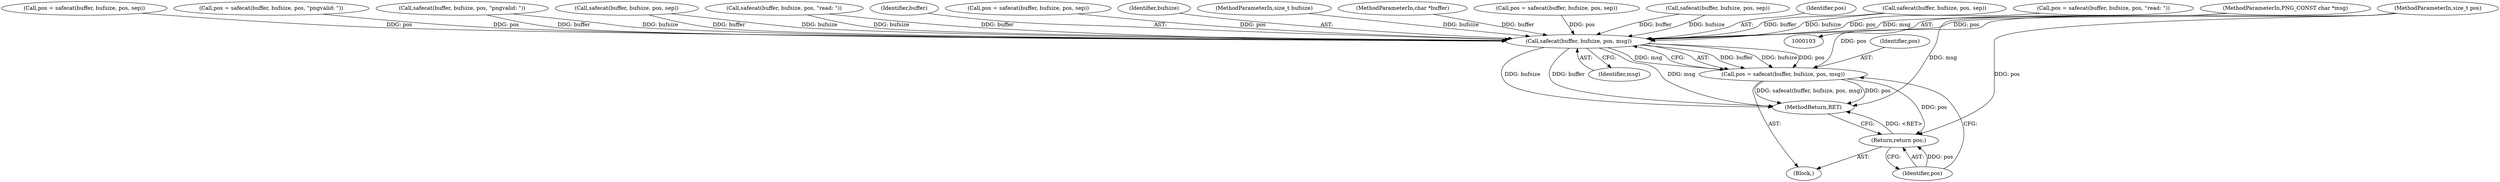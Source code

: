 digraph "0_Android_9d4853418ab2f754c2b63e091c29c5529b8b86ca_140@pointer" {
"1000109" [label="(MethodParameterIn,PNG_CONST char *msg)"];
"1000225" [label="(Call,safecat(buffer, bufsize, pos, msg))"];
"1000223" [label="(Call,pos = safecat(buffer, bufsize, pos, msg))"];
"1000230" [label="(Return,return pos;)"];
"1000110" [label="(Block,)"];
"1000182" [label="(Call,pos = safecat(buffer, bufsize, pos, sep))"];
"1000227" [label="(Identifier,bufsize)"];
"1000223" [label="(Call,pos = safecat(buffer, bufsize, pos, msg))"];
"1000232" [label="(MethodReturn,RET)"];
"1000107" [label="(MethodParameterIn,size_t bufsize)"];
"1000106" [label="(MethodParameterIn,char *buffer)"];
"1000147" [label="(Call,pos = safecat(buffer, bufsize, pos, sep))"];
"1000224" [label="(Identifier,pos)"];
"1000184" [label="(Call,safecat(buffer, bufsize, pos, sep))"];
"1000124" [label="(Call,safecat(buffer, bufsize, pos, \"read: \"))"];
"1000225" [label="(Call,safecat(buffer, bufsize, pos, msg))"];
"1000228" [label="(Identifier,pos)"];
"1000218" [label="(Call,safecat(buffer, bufsize, pos, sep))"];
"1000122" [label="(Call,pos = safecat(buffer, bufsize, pos, \"read: \"))"];
"1000216" [label="(Call,pos = safecat(buffer, bufsize, pos, sep))"];
"1000109" [label="(MethodParameterIn,PNG_CONST char *msg)"];
"1000191" [label="(Call,pos = safecat(buffer, bufsize, pos, \"pngvalid: \"))"];
"1000231" [label="(Identifier,pos)"];
"1000193" [label="(Call,safecat(buffer, bufsize, pos, \"pngvalid: \"))"];
"1000149" [label="(Call,safecat(buffer, bufsize, pos, sep))"];
"1000230" [label="(Return,return pos;)"];
"1000108" [label="(MethodParameterIn,size_t pos)"];
"1000229" [label="(Identifier,msg)"];
"1000226" [label="(Identifier,buffer)"];
"1000109" -> "1000103"  [label="AST: "];
"1000109" -> "1000232"  [label="DDG: msg"];
"1000109" -> "1000225"  [label="DDG: msg"];
"1000225" -> "1000223"  [label="AST: "];
"1000225" -> "1000229"  [label="CFG: "];
"1000226" -> "1000225"  [label="AST: "];
"1000227" -> "1000225"  [label="AST: "];
"1000228" -> "1000225"  [label="AST: "];
"1000229" -> "1000225"  [label="AST: "];
"1000223" -> "1000225"  [label="CFG: "];
"1000225" -> "1000232"  [label="DDG: bufsize"];
"1000225" -> "1000232"  [label="DDG: buffer"];
"1000225" -> "1000232"  [label="DDG: msg"];
"1000225" -> "1000223"  [label="DDG: buffer"];
"1000225" -> "1000223"  [label="DDG: bufsize"];
"1000225" -> "1000223"  [label="DDG: pos"];
"1000225" -> "1000223"  [label="DDG: msg"];
"1000184" -> "1000225"  [label="DDG: buffer"];
"1000184" -> "1000225"  [label="DDG: bufsize"];
"1000218" -> "1000225"  [label="DDG: buffer"];
"1000218" -> "1000225"  [label="DDG: bufsize"];
"1000149" -> "1000225"  [label="DDG: buffer"];
"1000149" -> "1000225"  [label="DDG: bufsize"];
"1000124" -> "1000225"  [label="DDG: buffer"];
"1000124" -> "1000225"  [label="DDG: bufsize"];
"1000193" -> "1000225"  [label="DDG: buffer"];
"1000193" -> "1000225"  [label="DDG: bufsize"];
"1000106" -> "1000225"  [label="DDG: buffer"];
"1000107" -> "1000225"  [label="DDG: bufsize"];
"1000216" -> "1000225"  [label="DDG: pos"];
"1000122" -> "1000225"  [label="DDG: pos"];
"1000147" -> "1000225"  [label="DDG: pos"];
"1000182" -> "1000225"  [label="DDG: pos"];
"1000191" -> "1000225"  [label="DDG: pos"];
"1000108" -> "1000225"  [label="DDG: pos"];
"1000223" -> "1000110"  [label="AST: "];
"1000224" -> "1000223"  [label="AST: "];
"1000231" -> "1000223"  [label="CFG: "];
"1000223" -> "1000232"  [label="DDG: safecat(buffer, bufsize, pos, msg)"];
"1000223" -> "1000232"  [label="DDG: pos"];
"1000108" -> "1000223"  [label="DDG: pos"];
"1000223" -> "1000230"  [label="DDG: pos"];
"1000230" -> "1000110"  [label="AST: "];
"1000230" -> "1000231"  [label="CFG: "];
"1000231" -> "1000230"  [label="AST: "];
"1000232" -> "1000230"  [label="CFG: "];
"1000230" -> "1000232"  [label="DDG: <RET>"];
"1000231" -> "1000230"  [label="DDG: pos"];
"1000108" -> "1000230"  [label="DDG: pos"];
}
